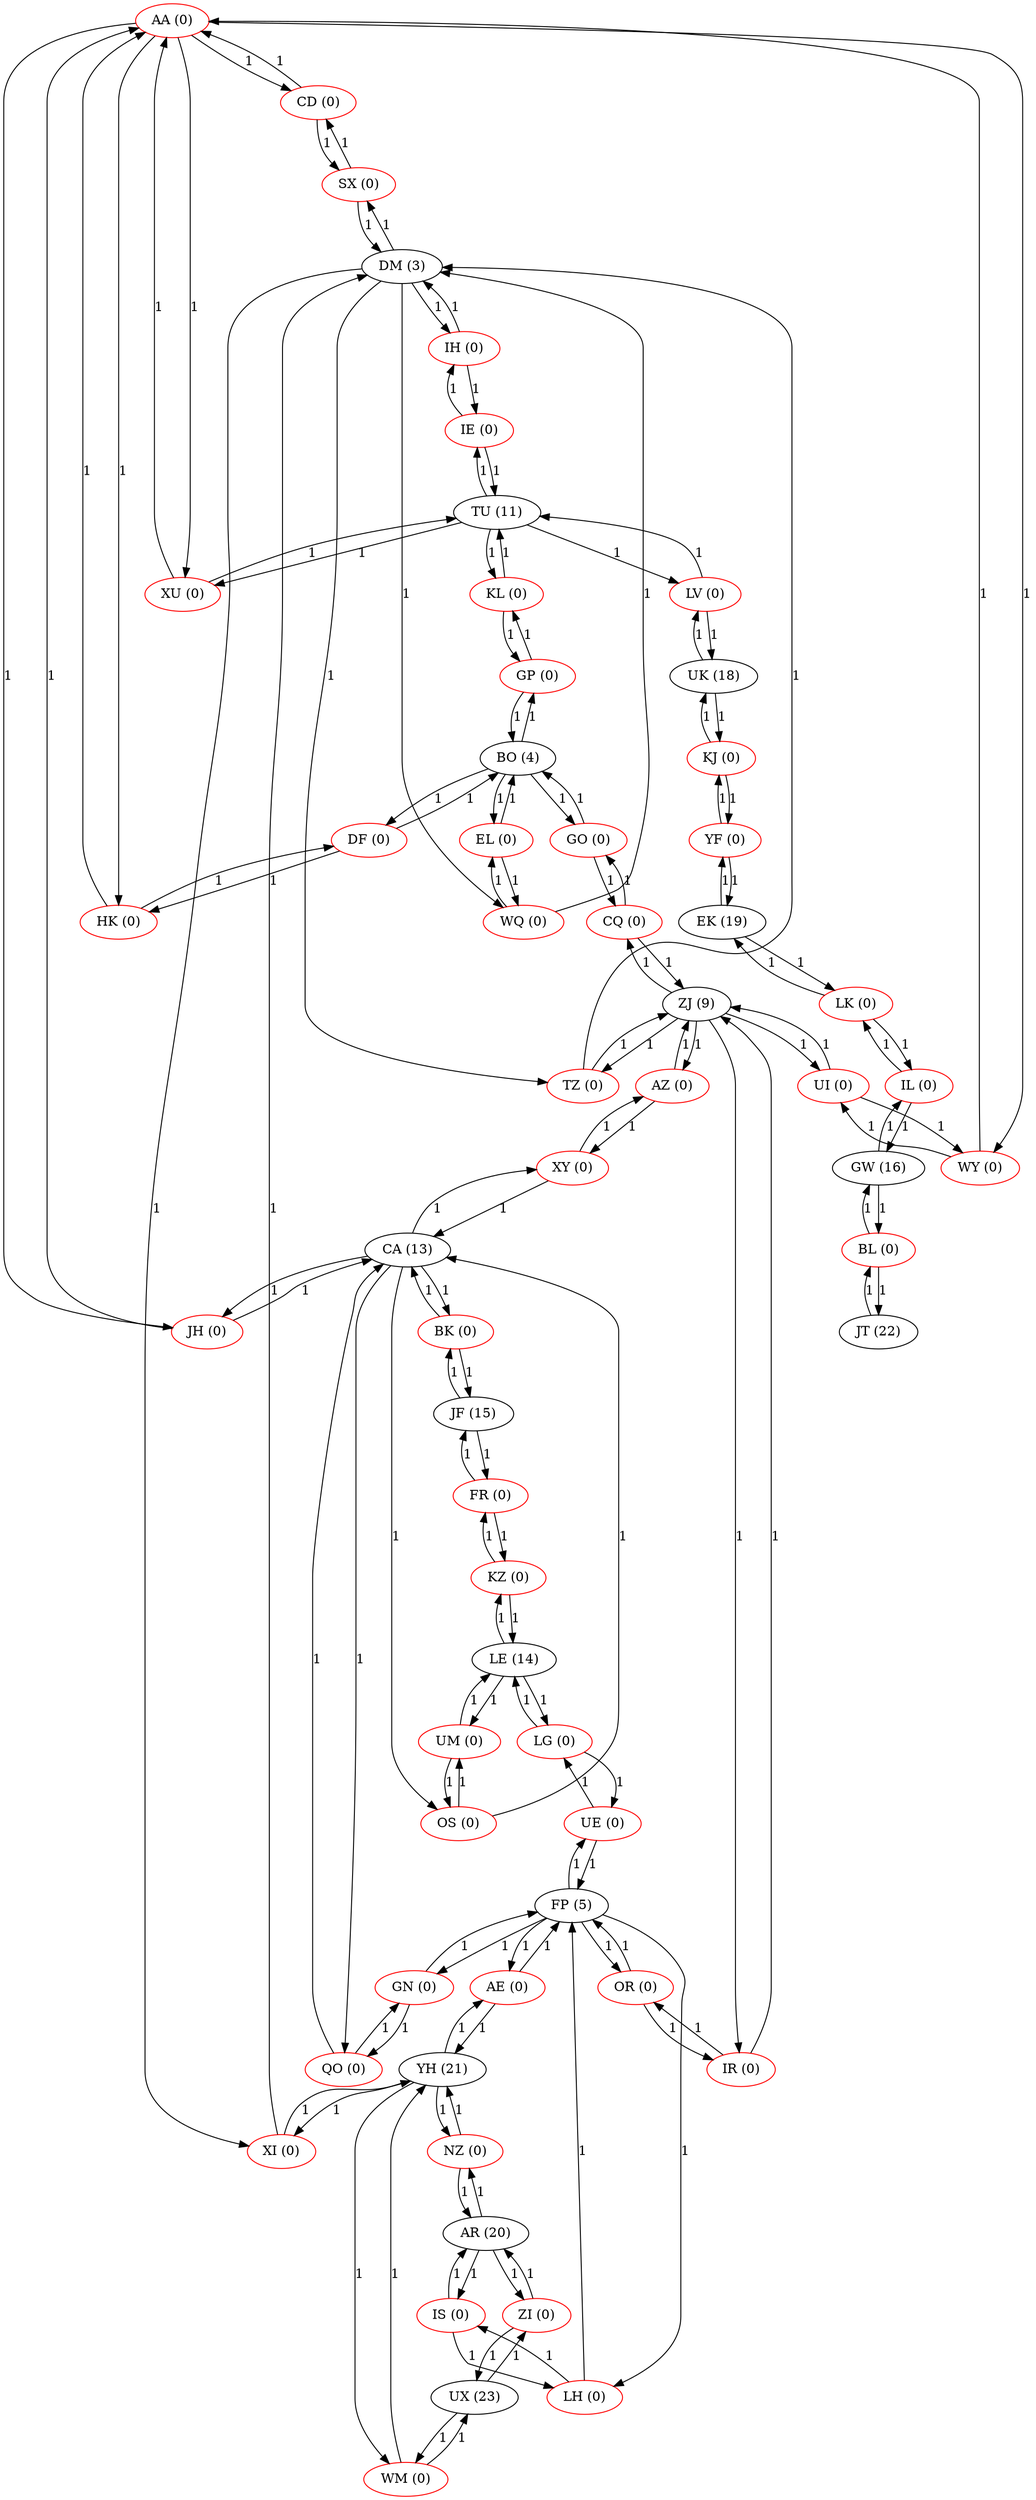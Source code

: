digraph {
        AA [label="AA (0)" color=red];
AE [label="AE (0)" color=red];
AR [label="AR (20)"];
AZ [label="AZ (0)" color=red];
BK [label="BK (0)" color=red];
BL [label="BL (0)" color=red];
BO [label="BO (4)"];
CA [label="CA (13)"];
CD [label="CD (0)" color=red];
CQ [label="CQ (0)" color=red];
DF [label="DF (0)" color=red];
DM [label="DM (3)"];
EK [label="EK (19)"];
EL [label="EL (0)" color=red];
FP [label="FP (5)"];
FR [label="FR (0)" color=red];
GN [label="GN (0)" color=red];
GO [label="GO (0)" color=red];
GP [label="GP (0)" color=red];
GW [label="GW (16)"];
HK [label="HK (0)" color=red];
IE [label="IE (0)" color=red];
IH [label="IH (0)" color=red];
IL [label="IL (0)" color=red];
IR [label="IR (0)" color=red];
IS [label="IS (0)" color=red];
JF [label="JF (15)"];
JH [label="JH (0)" color=red];
JT [label="JT (22)"];
KJ [label="KJ (0)" color=red];
KL [label="KL (0)" color=red];
KZ [label="KZ (0)" color=red];
LE [label="LE (14)"];
LG [label="LG (0)" color=red];
LH [label="LH (0)" color=red];
LK [label="LK (0)" color=red];
LV [label="LV (0)" color=red];
NZ [label="NZ (0)" color=red];
OR [label="OR (0)" color=red];
OS [label="OS (0)" color=red];
QO [label="QO (0)" color=red];
SX [label="SX (0)" color=red];
TU [label="TU (11)"];
TZ [label="TZ (0)" color=red];
UE [label="UE (0)" color=red];
UI [label="UI (0)" color=red];
UK [label="UK (18)"];
UM [label="UM (0)" color=red];
UX [label="UX (23)"];
WM [label="WM (0)" color=red];
WQ [label="WQ (0)" color=red];
WY [label="WY (0)" color=red];
XI [label="XI (0)" color=red];
XU [label="XU (0)" color=red];
XY [label="XY (0)" color=red];
YF [label="YF (0)" color=red];
YH [label="YH (21)"];
ZI [label="ZI (0)" color=red];
ZJ [label="ZJ (9)"] 
        AA -> CD [label="1"];
AA -> HK [label="1"];
AA -> JH [label="1"];
AA -> WY [label="1"];
AA -> XU [label="1"];
AE -> FP [label="1"];
AE -> YH [label="1"];
AR -> IS [label="1"];
AR -> NZ [label="1"];
AR -> ZI [label="1"];
AZ -> XY [label="1"];
AZ -> ZJ [label="1"];
BK -> CA [label="1"];
BK -> JF [label="1"];
BL -> GW [label="1"];
BL -> JT [label="1"];
BO -> DF [label="1"];
BO -> EL [label="1"];
BO -> GO [label="1"];
BO -> GP [label="1"];
CA -> BK [label="1"];
CA -> JH [label="1"];
CA -> OS [label="1"];
CA -> QO [label="1"];
CA -> XY [label="1"];
CD -> AA [label="1"];
CD -> SX [label="1"];
CQ -> GO [label="1"];
CQ -> ZJ [label="1"];
DF -> BO [label="1"];
DF -> HK [label="1"];
DM -> IH [label="1"];
DM -> SX [label="1"];
DM -> TZ [label="1"];
DM -> WQ [label="1"];
DM -> XI [label="1"];
EK -> LK [label="1"];
EK -> YF [label="1"];
EL -> BO [label="1"];
EL -> WQ [label="1"];
FP -> AE [label="1"];
FP -> GN [label="1"];
FP -> LH [label="1"];
FP -> OR [label="1"];
FP -> UE [label="1"];
FR -> JF [label="1"];
FR -> KZ [label="1"];
GN -> FP [label="1"];
GN -> QO [label="1"];
GO -> BO [label="1"];
GO -> CQ [label="1"];
GP -> BO [label="1"];
GP -> KL [label="1"];
GW -> BL [label="1"];
GW -> IL [label="1"];
HK -> AA [label="1"];
HK -> DF [label="1"];
IE -> IH [label="1"];
IE -> TU [label="1"];
IH -> DM [label="1"];
IH -> IE [label="1"];
IL -> GW [label="1"];
IL -> LK [label="1"];
IR -> OR [label="1"];
IR -> ZJ [label="1"];
IS -> AR [label="1"];
IS -> LH [label="1"];
JF -> BK [label="1"];
JF -> FR [label="1"];
JH -> AA [label="1"];
JH -> CA [label="1"];
JT -> BL [label="1"];
KJ -> UK [label="1"];
KJ -> YF [label="1"];
KL -> GP [label="1"];
KL -> TU [label="1"];
KZ -> FR [label="1"];
KZ -> LE [label="1"];
LE -> KZ [label="1"];
LE -> LG [label="1"];
LE -> UM [label="1"];
LG -> LE [label="1"];
LG -> UE [label="1"];
LH -> FP [label="1"];
LH -> IS [label="1"];
LK -> EK [label="1"];
LK -> IL [label="1"];
LV -> TU [label="1"];
LV -> UK [label="1"];
NZ -> AR [label="1"];
NZ -> YH [label="1"];
OR -> FP [label="1"];
OR -> IR [label="1"];
OS -> CA [label="1"];
OS -> UM [label="1"];
QO -> CA [label="1"];
QO -> GN [label="1"];
SX -> CD [label="1"];
SX -> DM [label="1"];
TU -> IE [label="1"];
TU -> KL [label="1"];
TU -> LV [label="1"];
TU -> XU [label="1"];
TZ -> DM [label="1"];
TZ -> ZJ [label="1"];
UE -> FP [label="1"];
UE -> LG [label="1"];
UI -> WY [label="1"];
UI -> ZJ [label="1"];
UK -> KJ [label="1"];
UK -> LV [label="1"];
UM -> LE [label="1"];
UM -> OS [label="1"];
UX -> WM [label="1"];
UX -> ZI [label="1"];
WM -> UX [label="1"];
WM -> YH [label="1"];
WQ -> DM [label="1"];
WQ -> EL [label="1"];
WY -> AA [label="1"];
WY -> UI [label="1"];
XI -> DM [label="1"];
XI -> YH [label="1"];
XU -> AA [label="1"];
XU -> TU [label="1"];
XY -> AZ [label="1"];
XY -> CA [label="1"];
YF -> EK [label="1"];
YF -> KJ [label="1"];
YH -> AE [label="1"];
YH -> NZ [label="1"];
YH -> WM [label="1"];
YH -> XI [label="1"];
ZI -> AR [label="1"];
ZI -> UX [label="1"];
ZJ -> AZ [label="1"];
ZJ -> CQ [label="1"];
ZJ -> IR [label="1"];
ZJ -> TZ [label="1"];
ZJ -> UI [label="1"]
        }